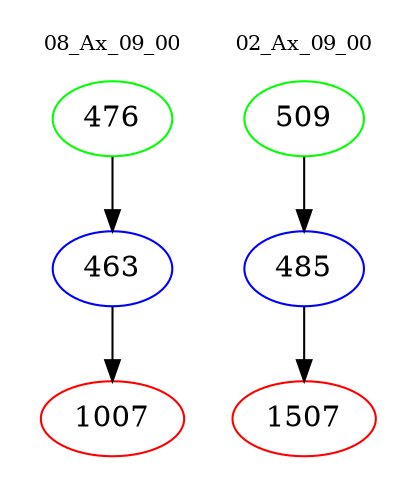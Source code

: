 digraph{
subgraph cluster_0 {
color = white
label = "08_Ax_09_00";
fontsize=10;
T0_476 [label="476", color="green"]
T0_476 -> T0_463 [color="black"]
T0_463 [label="463", color="blue"]
T0_463 -> T0_1007 [color="black"]
T0_1007 [label="1007", color="red"]
}
subgraph cluster_1 {
color = white
label = "02_Ax_09_00";
fontsize=10;
T1_509 [label="509", color="green"]
T1_509 -> T1_485 [color="black"]
T1_485 [label="485", color="blue"]
T1_485 -> T1_1507 [color="black"]
T1_1507 [label="1507", color="red"]
}
}
